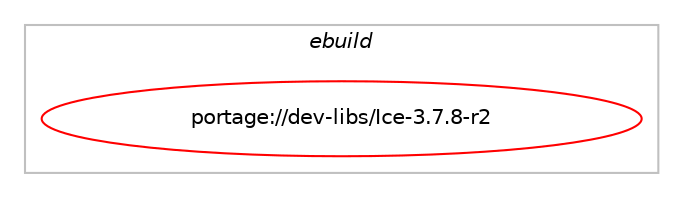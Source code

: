 digraph prolog {

# *************
# Graph options
# *************

newrank=true;
concentrate=true;
compound=true;
graph [rankdir=LR,fontname=Helvetica,fontsize=10,ranksep=1.5];#, ranksep=2.5, nodesep=0.2];
edge  [arrowhead=vee];
node  [fontname=Helvetica,fontsize=10];

# **********
# The ebuild
# **********

subgraph cluster_leftcol {
color=gray;
label=<<i>ebuild</i>>;
id [label="portage://dev-libs/Ice-3.7.8-r2", color=red, width=4, href="../dev-libs/Ice-3.7.8-r2.svg"];
}

# ****************
# The dependencies
# ****************

subgraph cluster_midcol {
color=gray;
label=<<i>dependencies</i>>;
subgraph cluster_compile {
fillcolor="#eeeeee";
style=filled;
label=<<i>compile</i>>;
# *** BEGIN UNKNOWN DEPENDENCY TYPE (TODO) ***
# id -> equal(use_conditional_group(positive,php,portage://dev-libs/Ice-3.7.8-r2,[use_conditional_group(positive,php_targets_php8-1,portage://dev-libs/Ice-3.7.8-r2,[package_dependency(portage://dev-libs/Ice-3.7.8-r2,install,no,dev-lang,php,none,[,,],[slot(8.1)],[])]),use_conditional_group(positive,php_targets_php8-2,portage://dev-libs/Ice-3.7.8-r2,[package_dependency(portage://dev-libs/Ice-3.7.8-r2,install,no,dev-lang,php,none,[,,],[slot(8.2)],[])])]))
# *** END UNKNOWN DEPENDENCY TYPE (TODO) ***

# *** BEGIN UNKNOWN DEPENDENCY TYPE (TODO) ***
# id -> equal(use_conditional_group(positive,python,portage://dev-libs/Ice-3.7.8-r2,[use_conditional_group(positive,python_targets_python3_10,portage://dev-libs/Ice-3.7.8-r2,[package_dependency(portage://dev-libs/Ice-3.7.8-r2,install,no,dev-lang,python,none,[,,],[slot(3.10)],[])]),use_conditional_group(positive,python_targets_python3_11,portage://dev-libs/Ice-3.7.8-r2,[package_dependency(portage://dev-libs/Ice-3.7.8-r2,install,no,dev-lang,python,none,[,,],[slot(3.11)],[])])]))
# *** END UNKNOWN DEPENDENCY TYPE (TODO) ***

# *** BEGIN UNKNOWN DEPENDENCY TYPE (TODO) ***
# id -> equal(use_conditional_group(positive,ruby,portage://dev-libs/Ice-3.7.8-r2,[package_dependency(portage://dev-libs/Ice-3.7.8-r2,install,no,dev-lang,ruby,none,[,,],[slot(3.1)],[])]))
# *** END UNKNOWN DEPENDENCY TYPE (TODO) ***

# *** BEGIN UNKNOWN DEPENDENCY TYPE (TODO) ***
# id -> equal(use_conditional_group(positive,test,portage://dev-libs/Ice-3.7.8-r2,[use_conditional_group(positive,python_targets_python3_10,portage://dev-libs/Ice-3.7.8-r2,[package_dependency(portage://dev-libs/Ice-3.7.8-r2,install,no,dev-lang,python,none,[,,],[slot(3.10)],[])]),use_conditional_group(positive,python_targets_python3_11,portage://dev-libs/Ice-3.7.8-r2,[package_dependency(portage://dev-libs/Ice-3.7.8-r2,install,no,dev-lang,python,none,[,,],[slot(3.11)],[])]),package_dependency(portage://dev-libs/Ice-3.7.8-r2,install,no,dev-python,passlib,none,[,,],[],[use(optenable(python_targets_python3_10),negative),use(optenable(python_targets_python3_11),negative)])]))
# *** END UNKNOWN DEPENDENCY TYPE (TODO) ***

# *** BEGIN UNKNOWN DEPENDENCY TYPE (TODO) ***
# id -> equal(package_dependency(portage://dev-libs/Ice-3.7.8-r2,install,no,app-arch,bzip2,greaterequal,[1.0.5,,,1.0.5],[],[]))
# *** END UNKNOWN DEPENDENCY TYPE (TODO) ***

# *** BEGIN UNKNOWN DEPENDENCY TYPE (TODO) ***
# id -> equal(package_dependency(portage://dev-libs/Ice-3.7.8-r2,install,no,dev-cpp,libmcpp,none,[,,],[],[]))
# *** END UNKNOWN DEPENDENCY TYPE (TODO) ***

# *** BEGIN UNKNOWN DEPENDENCY TYPE (TODO) ***
# id -> equal(package_dependency(portage://dev-libs/Ice-3.7.8-r2,install,no,dev-db,lmdb,none,[,,],any_same_slot,[]))
# *** END UNKNOWN DEPENDENCY TYPE (TODO) ***

# *** BEGIN UNKNOWN DEPENDENCY TYPE (TODO) ***
# id -> equal(package_dependency(portage://dev-libs/Ice-3.7.8-r2,install,no,dev-libs,expat,greaterequal,[2.0.1,,,2.0.1],[],[]))
# *** END UNKNOWN DEPENDENCY TYPE (TODO) ***

# *** BEGIN UNKNOWN DEPENDENCY TYPE (TODO) ***
# id -> equal(package_dependency(portage://dev-libs/Ice-3.7.8-r2,install,no,dev-libs,libedit,none,[,,],[],[]))
# *** END UNKNOWN DEPENDENCY TYPE (TODO) ***

# *** BEGIN UNKNOWN DEPENDENCY TYPE (TODO) ***
# id -> equal(package_dependency(portage://dev-libs/Ice-3.7.8-r2,install,no,dev-libs,openssl,none,[,,],[slot(0),equal],[]))
# *** END UNKNOWN DEPENDENCY TYPE (TODO) ***

# *** BEGIN UNKNOWN DEPENDENCY TYPE (TODO) ***
# id -> equal(package_dependency(portage://dev-libs/Ice-3.7.8-r2,install,no,virtual,libcrypt,none,[,,],any_same_slot,[]))
# *** END UNKNOWN DEPENDENCY TYPE (TODO) ***

}
subgraph cluster_compileandrun {
fillcolor="#eeeeee";
style=filled;
label=<<i>compile and run</i>>;
}
subgraph cluster_run {
fillcolor="#eeeeee";
style=filled;
label=<<i>run</i>>;
# *** BEGIN UNKNOWN DEPENDENCY TYPE (TODO) ***
# id -> equal(use_conditional_group(positive,php,portage://dev-libs/Ice-3.7.8-r2,[use_conditional_group(positive,php_targets_php8-1,portage://dev-libs/Ice-3.7.8-r2,[package_dependency(portage://dev-libs/Ice-3.7.8-r2,run,no,dev-lang,php,none,[,,],[slot(8.1)],[])]),use_conditional_group(positive,php_targets_php8-2,portage://dev-libs/Ice-3.7.8-r2,[package_dependency(portage://dev-libs/Ice-3.7.8-r2,run,no,dev-lang,php,none,[,,],[slot(8.2)],[])])]))
# *** END UNKNOWN DEPENDENCY TYPE (TODO) ***

# *** BEGIN UNKNOWN DEPENDENCY TYPE (TODO) ***
# id -> equal(use_conditional_group(positive,python,portage://dev-libs/Ice-3.7.8-r2,[use_conditional_group(positive,python_targets_python3_10,portage://dev-libs/Ice-3.7.8-r2,[package_dependency(portage://dev-libs/Ice-3.7.8-r2,run,no,dev-lang,python,none,[,,],[slot(3.10)],[])]),use_conditional_group(positive,python_targets_python3_11,portage://dev-libs/Ice-3.7.8-r2,[package_dependency(portage://dev-libs/Ice-3.7.8-r2,run,no,dev-lang,python,none,[,,],[slot(3.11)],[])])]))
# *** END UNKNOWN DEPENDENCY TYPE (TODO) ***

# *** BEGIN UNKNOWN DEPENDENCY TYPE (TODO) ***
# id -> equal(use_conditional_group(positive,ruby,portage://dev-libs/Ice-3.7.8-r2,[package_dependency(portage://dev-libs/Ice-3.7.8-r2,run,no,dev-lang,ruby,none,[,,],[slot(3.1)],[])]))
# *** END UNKNOWN DEPENDENCY TYPE (TODO) ***

# *** BEGIN UNKNOWN DEPENDENCY TYPE (TODO) ***
# id -> equal(package_dependency(portage://dev-libs/Ice-3.7.8-r2,run,no,app-arch,bzip2,greaterequal,[1.0.5,,,1.0.5],[],[]))
# *** END UNKNOWN DEPENDENCY TYPE (TODO) ***

# *** BEGIN UNKNOWN DEPENDENCY TYPE (TODO) ***
# id -> equal(package_dependency(portage://dev-libs/Ice-3.7.8-r2,run,no,dev-cpp,libmcpp,none,[,,],[],[]))
# *** END UNKNOWN DEPENDENCY TYPE (TODO) ***

# *** BEGIN UNKNOWN DEPENDENCY TYPE (TODO) ***
# id -> equal(package_dependency(portage://dev-libs/Ice-3.7.8-r2,run,no,dev-db,lmdb,none,[,,],any_same_slot,[]))
# *** END UNKNOWN DEPENDENCY TYPE (TODO) ***

# *** BEGIN UNKNOWN DEPENDENCY TYPE (TODO) ***
# id -> equal(package_dependency(portage://dev-libs/Ice-3.7.8-r2,run,no,dev-libs,expat,greaterequal,[2.0.1,,,2.0.1],[],[]))
# *** END UNKNOWN DEPENDENCY TYPE (TODO) ***

# *** BEGIN UNKNOWN DEPENDENCY TYPE (TODO) ***
# id -> equal(package_dependency(portage://dev-libs/Ice-3.7.8-r2,run,no,dev-libs,libedit,none,[,,],[],[]))
# *** END UNKNOWN DEPENDENCY TYPE (TODO) ***

# *** BEGIN UNKNOWN DEPENDENCY TYPE (TODO) ***
# id -> equal(package_dependency(portage://dev-libs/Ice-3.7.8-r2,run,no,dev-libs,openssl,none,[,,],[slot(0),equal],[]))
# *** END UNKNOWN DEPENDENCY TYPE (TODO) ***

# *** BEGIN UNKNOWN DEPENDENCY TYPE (TODO) ***
# id -> equal(package_dependency(portage://dev-libs/Ice-3.7.8-r2,run,no,virtual,libcrypt,none,[,,],any_same_slot,[]))
# *** END UNKNOWN DEPENDENCY TYPE (TODO) ***

}
}

# **************
# The candidates
# **************

subgraph cluster_choices {
rank=same;
color=gray;
label=<<i>candidates</i>>;

}

}
